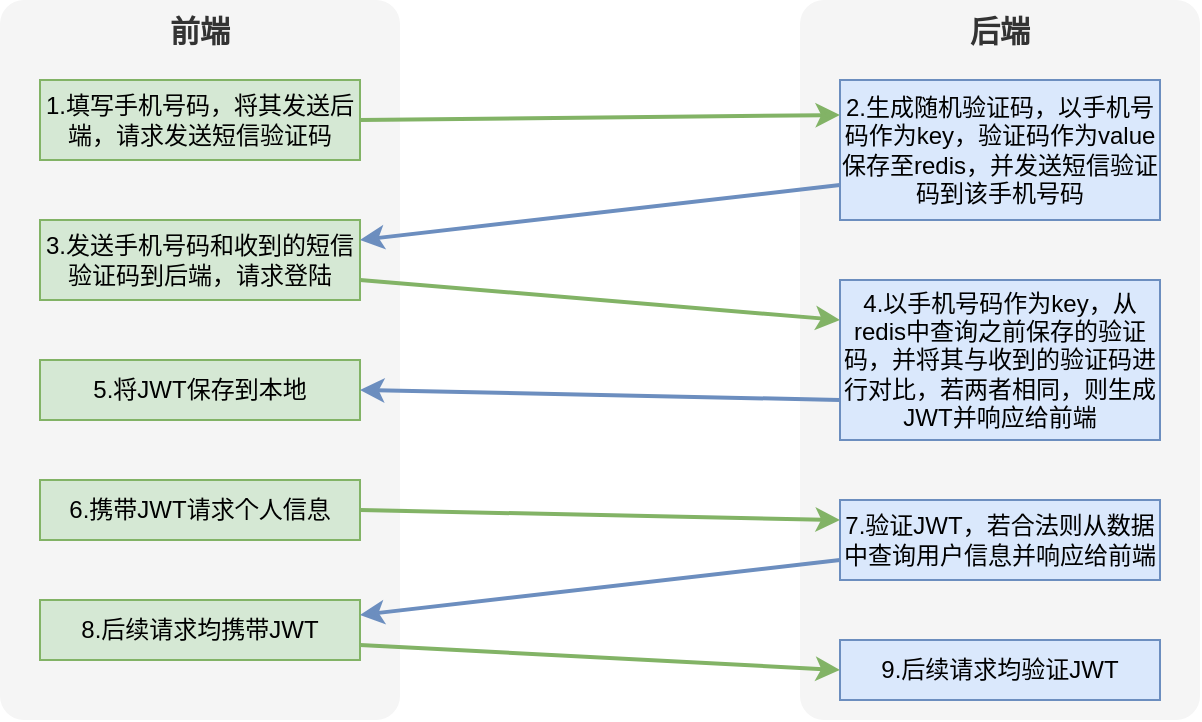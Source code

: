 <mxfile version="21.6.5" type="device">
  <diagram name="第 1 页" id="ul7P2iWGLdG9SCVtc6Vk">
    <mxGraphModel dx="606" dy="470" grid="1" gridSize="10" guides="1" tooltips="1" connect="1" arrows="1" fold="1" page="1" pageScale="1" pageWidth="3300" pageHeight="4681" math="0" shadow="0">
      <root>
        <mxCell id="0" />
        <mxCell id="1" parent="0" />
        <mxCell id="dC-La3moPV6zfuCb54iB-1" value="前端" style="rounded=1;whiteSpace=wrap;html=1;arcSize=6;verticalAlign=top;fontSize=15;fillColor=#f5f5f5;fontColor=#333333;strokeColor=none;fontStyle=1" parent="1" vertex="1">
          <mxGeometry x="240" y="160" width="200" height="360" as="geometry" />
        </mxCell>
        <mxCell id="dC-La3moPV6zfuCb54iB-2" value="后端" style="rounded=1;whiteSpace=wrap;html=1;arcSize=6;verticalAlign=top;fontSize=15;fillColor=#f5f5f5;fontColor=#333333;strokeColor=none;fontStyle=1" parent="1" vertex="1">
          <mxGeometry x="640" y="160" width="200" height="360" as="geometry" />
        </mxCell>
        <mxCell id="dC-La3moPV6zfuCb54iB-3" value="1.填写手机号码，将其发送后端，请求发送短信验证码" style="rounded=0;whiteSpace=wrap;html=1;fillColor=#d5e8d4;strokeColor=#82b366;" parent="1" vertex="1">
          <mxGeometry x="260" y="200" width="160" height="40" as="geometry" />
        </mxCell>
        <mxCell id="dC-La3moPV6zfuCb54iB-4" value="2.生成随机验证码，以手机号码作为key，验证码作为value保存至redis，并发送短信验证码到该手机号码" style="rounded=0;whiteSpace=wrap;html=1;glass=0;shadow=0;fillColor=#dae8fc;strokeColor=#6c8ebf;" parent="1" vertex="1">
          <mxGeometry x="660" y="200" width="160" height="70" as="geometry" />
        </mxCell>
        <mxCell id="dC-La3moPV6zfuCb54iB-5" value="3.发送手机号码和收到的短信验证码到后端，请求登陆" style="rounded=0;whiteSpace=wrap;html=1;fillColor=#d5e8d4;strokeColor=#82b366;" parent="1" vertex="1">
          <mxGeometry x="260" y="270" width="160" height="40" as="geometry" />
        </mxCell>
        <mxCell id="dC-La3moPV6zfuCb54iB-6" value="4.以手机号码作为key，从redis中查询之前保存的验证码，并将其与收到的验证码进行对比，若两者相同，则生成JWT并响应给前端" style="rounded=0;whiteSpace=wrap;html=1;fillColor=#dae8fc;strokeColor=#6c8ebf;" parent="1" vertex="1">
          <mxGeometry x="660" y="300" width="160" height="80" as="geometry" />
        </mxCell>
        <mxCell id="9BfJfsN1dPDAnGuFBY_E-2" value="5.将JWT保存到本地" style="rounded=0;whiteSpace=wrap;html=1;fillColor=#d5e8d4;strokeColor=#82b366;" parent="1" vertex="1">
          <mxGeometry x="260" y="340" width="160" height="30" as="geometry" />
        </mxCell>
        <mxCell id="9BfJfsN1dPDAnGuFBY_E-3" value="6.携带JWT请求个人信息" style="rounded=0;whiteSpace=wrap;html=1;fillColor=#d5e8d4;strokeColor=#82b366;" parent="1" vertex="1">
          <mxGeometry x="260" y="400" width="160" height="30" as="geometry" />
        </mxCell>
        <mxCell id="9BfJfsN1dPDAnGuFBY_E-4" value="7.验证JWT，若合法则从数据中查询用户信息并响应给前端" style="rounded=0;whiteSpace=wrap;html=1;fillColor=#dae8fc;strokeColor=#6c8ebf;" parent="1" vertex="1">
          <mxGeometry x="660" y="410" width="160" height="40" as="geometry" />
        </mxCell>
        <mxCell id="9BfJfsN1dPDAnGuFBY_E-5" value="8.后续请求均携带JWT" style="rounded=0;whiteSpace=wrap;html=1;fillColor=#d5e8d4;strokeColor=#82b366;" parent="1" vertex="1">
          <mxGeometry x="260" y="460" width="160" height="30" as="geometry" />
        </mxCell>
        <mxCell id="9BfJfsN1dPDAnGuFBY_E-6" value="9.后续请求均验证JWT" style="rounded=0;whiteSpace=wrap;html=1;fillColor=#dae8fc;strokeColor=#6c8ebf;" parent="1" vertex="1">
          <mxGeometry x="660" y="480" width="160" height="30" as="geometry" />
        </mxCell>
        <mxCell id="La9cTvsrzSIRsNzD_M2Y-1" value="" style="endArrow=classic;html=1;rounded=0;entryX=0;entryY=0.25;entryDx=0;entryDy=0;exitX=1;exitY=0.5;exitDx=0;exitDy=0;fillColor=#d5e8d4;strokeColor=#82b366;strokeWidth=2;" edge="1" parent="1" source="dC-La3moPV6zfuCb54iB-3" target="dC-La3moPV6zfuCb54iB-4">
          <mxGeometry width="50" height="50" relative="1" as="geometry">
            <mxPoint x="510" y="380" as="sourcePoint" />
            <mxPoint x="560" y="330" as="targetPoint" />
          </mxGeometry>
        </mxCell>
        <mxCell id="La9cTvsrzSIRsNzD_M2Y-2" value="" style="endArrow=classic;html=1;rounded=0;entryX=1;entryY=0.25;entryDx=0;entryDy=0;exitX=0;exitY=0.75;exitDx=0;exitDy=0;fillColor=#dae8fc;strokeColor=#6c8ebf;strokeWidth=2;" edge="1" parent="1" source="dC-La3moPV6zfuCb54iB-4" target="dC-La3moPV6zfuCb54iB-5">
          <mxGeometry width="50" height="50" relative="1" as="geometry">
            <mxPoint x="430" y="230" as="sourcePoint" />
            <mxPoint x="670" y="228" as="targetPoint" />
          </mxGeometry>
        </mxCell>
        <mxCell id="La9cTvsrzSIRsNzD_M2Y-3" value="" style="endArrow=classic;html=1;rounded=0;entryX=0;entryY=0.25;entryDx=0;entryDy=0;exitX=1;exitY=0.75;exitDx=0;exitDy=0;fillColor=#d5e8d4;strokeColor=#82b366;strokeWidth=2;" edge="1" parent="1" source="dC-La3moPV6zfuCb54iB-5" target="dC-La3moPV6zfuCb54iB-6">
          <mxGeometry width="50" height="50" relative="1" as="geometry">
            <mxPoint x="710" y="380" as="sourcePoint" />
            <mxPoint x="470" y="407" as="targetPoint" />
          </mxGeometry>
        </mxCell>
        <mxCell id="La9cTvsrzSIRsNzD_M2Y-4" value="" style="endArrow=classic;html=1;rounded=0;entryX=1;entryY=0.5;entryDx=0;entryDy=0;exitX=0;exitY=0.75;exitDx=0;exitDy=0;fillColor=#dae8fc;strokeColor=#6c8ebf;strokeWidth=2;" edge="1" parent="1" source="dC-La3moPV6zfuCb54iB-6" target="9BfJfsN1dPDAnGuFBY_E-2">
          <mxGeometry width="50" height="50" relative="1" as="geometry">
            <mxPoint x="670" y="263" as="sourcePoint" />
            <mxPoint x="430" y="290" as="targetPoint" />
          </mxGeometry>
        </mxCell>
        <mxCell id="La9cTvsrzSIRsNzD_M2Y-5" value="" style="endArrow=classic;html=1;rounded=0;exitX=1;exitY=0.5;exitDx=0;exitDy=0;entryX=0;entryY=0.25;entryDx=0;entryDy=0;fillColor=#d5e8d4;strokeColor=#82b366;strokeWidth=2;" edge="1" parent="1" source="9BfJfsN1dPDAnGuFBY_E-3" target="9BfJfsN1dPDAnGuFBY_E-4">
          <mxGeometry width="50" height="50" relative="1" as="geometry">
            <mxPoint x="670" y="370" as="sourcePoint" />
            <mxPoint x="560" y="450" as="targetPoint" />
          </mxGeometry>
        </mxCell>
        <mxCell id="La9cTvsrzSIRsNzD_M2Y-6" value="" style="endArrow=classic;html=1;rounded=0;entryX=1;entryY=0.25;entryDx=0;entryDy=0;exitX=0;exitY=0.75;exitDx=0;exitDy=0;fillColor=#dae8fc;strokeColor=#6c8ebf;strokeWidth=2;" edge="1" parent="1" source="9BfJfsN1dPDAnGuFBY_E-4" target="9BfJfsN1dPDAnGuFBY_E-5">
          <mxGeometry width="50" height="50" relative="1" as="geometry">
            <mxPoint x="680" y="380" as="sourcePoint" />
            <mxPoint x="440" y="375" as="targetPoint" />
          </mxGeometry>
        </mxCell>
        <mxCell id="La9cTvsrzSIRsNzD_M2Y-7" value="" style="endArrow=classic;html=1;rounded=0;exitX=1;exitY=0.75;exitDx=0;exitDy=0;entryX=0;entryY=0.5;entryDx=0;entryDy=0;fillColor=#d5e8d4;strokeColor=#82b366;strokeWidth=2;" edge="1" parent="1" source="9BfJfsN1dPDAnGuFBY_E-5" target="9BfJfsN1dPDAnGuFBY_E-6">
          <mxGeometry width="50" height="50" relative="1" as="geometry">
            <mxPoint x="430" y="425" as="sourcePoint" />
            <mxPoint x="670" y="430" as="targetPoint" />
          </mxGeometry>
        </mxCell>
      </root>
    </mxGraphModel>
  </diagram>
</mxfile>
